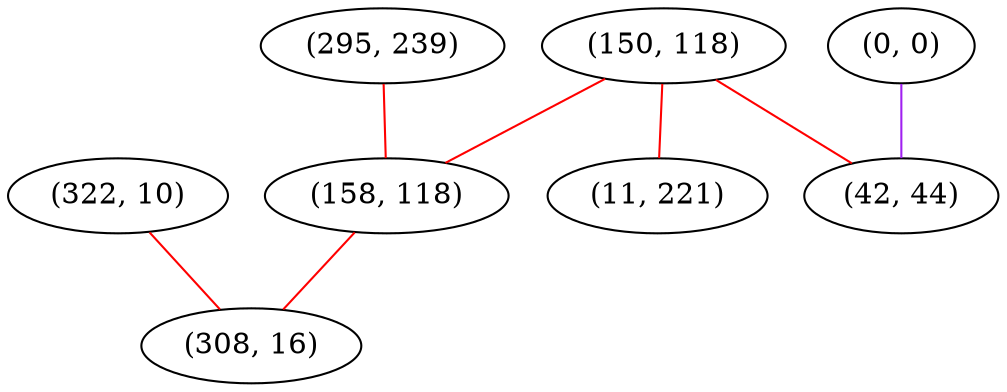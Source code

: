 graph "" {
"(322, 10)";
"(0, 0)";
"(295, 239)";
"(150, 118)";
"(42, 44)";
"(158, 118)";
"(11, 221)";
"(308, 16)";
"(322, 10)" -- "(308, 16)"  [color=red, key=0, weight=1];
"(0, 0)" -- "(42, 44)"  [color=purple, key=0, weight=4];
"(295, 239)" -- "(158, 118)"  [color=red, key=0, weight=1];
"(150, 118)" -- "(158, 118)"  [color=red, key=0, weight=1];
"(150, 118)" -- "(42, 44)"  [color=red, key=0, weight=1];
"(150, 118)" -- "(11, 221)"  [color=red, key=0, weight=1];
"(158, 118)" -- "(308, 16)"  [color=red, key=0, weight=1];
}
